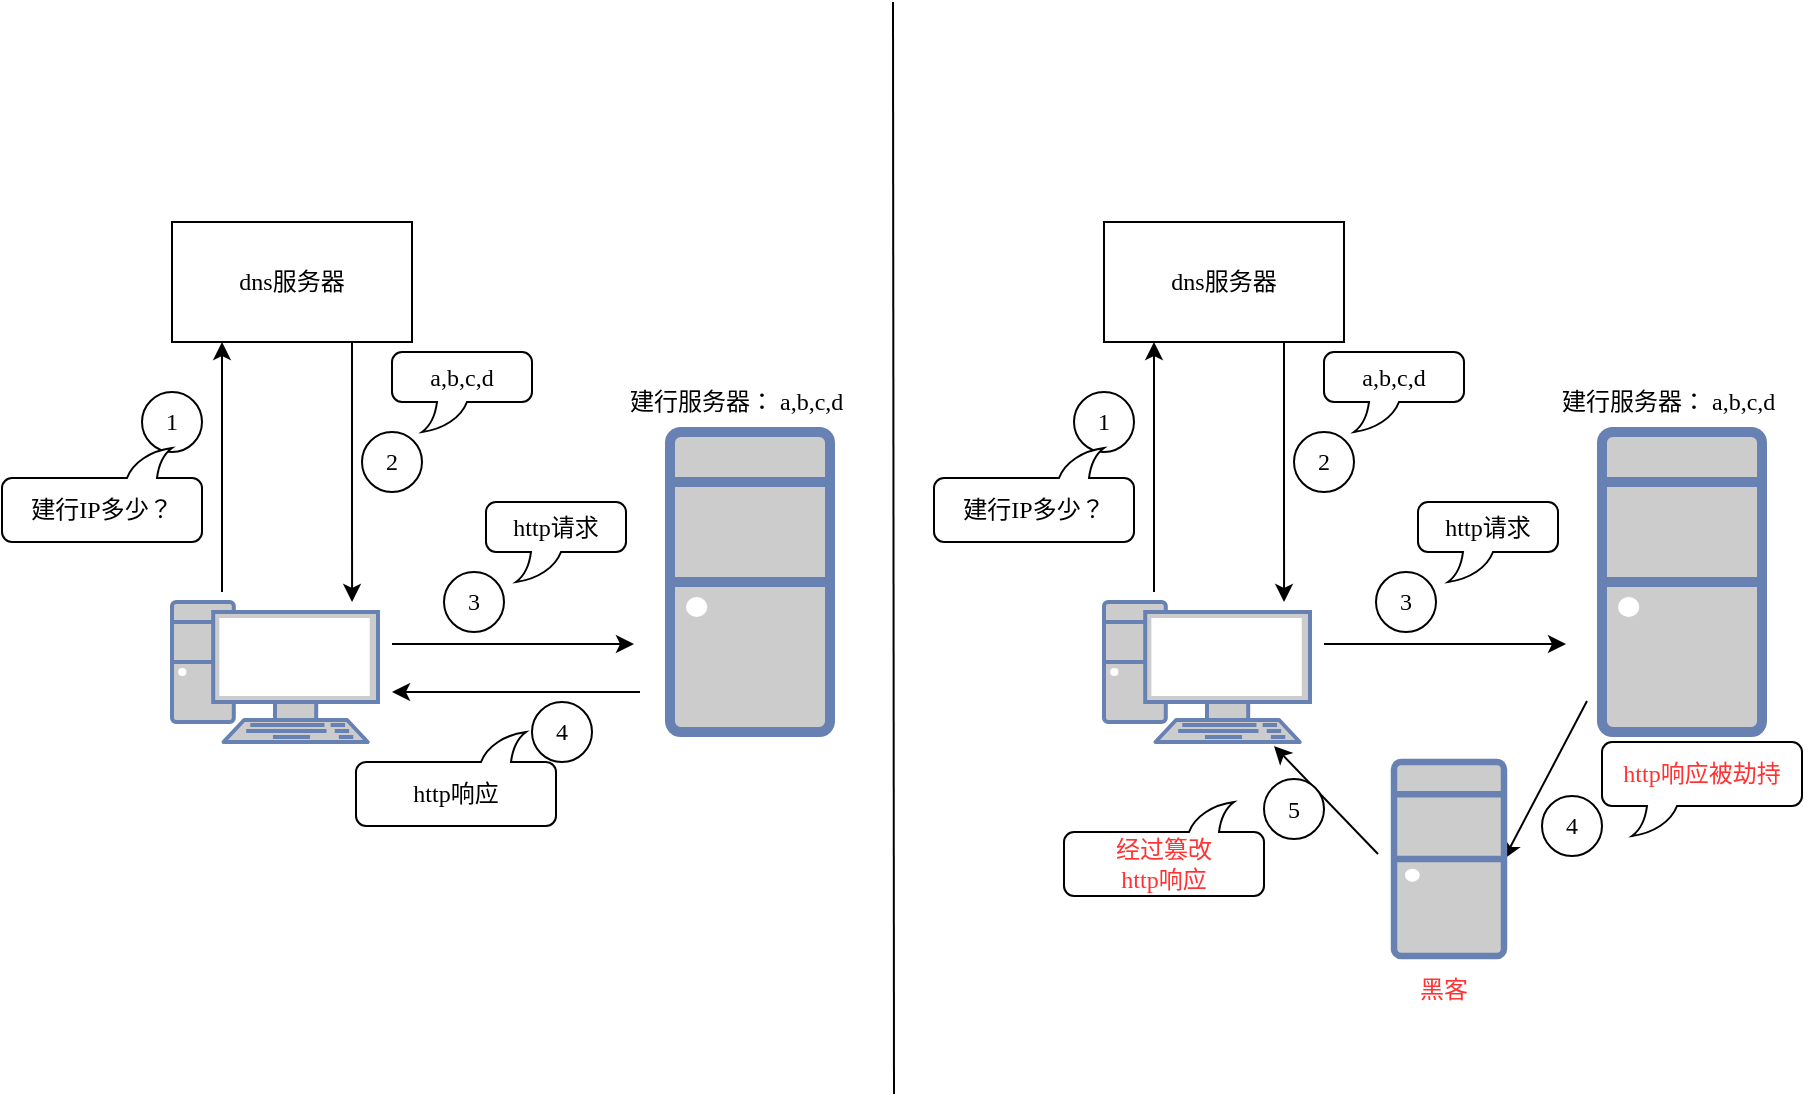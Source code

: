 <mxfile version="12.1.8" type="github" pages="2">
  <diagram id="N_HsQUF1u8040i6pDySw" name="Page-1">
    <mxGraphModel dx="1347" dy="740" grid="0" gridSize="10" guides="1" tooltips="1" connect="1" arrows="1" fold="1" page="0" pageScale="1" pageWidth="827" pageHeight="1169" math="0" shadow="0">
      <root>
        <mxCell id="0"/>
        <mxCell id="1" parent="0"/>
        <mxCell id="oDpjd4YMm7qQCv3SK3J_-13" value="" style="fontColor=#0066CC;verticalAlign=top;verticalLabelPosition=bottom;labelPosition=center;align=center;html=1;outlineConnect=0;fillColor=#CCCCCC;strokeColor=#6881B3;gradientColor=none;gradientDirection=north;strokeWidth=2;shape=mxgraph.networks.pc;shadow=0;" vertex="1" parent="1">
          <mxGeometry x="257" y="420" width="103" height="70" as="geometry"/>
        </mxCell>
        <mxCell id="oDpjd4YMm7qQCv3SK3J_-15" value="dns服务器" style="rounded=0;whiteSpace=wrap;html=1;shadow=0;fontFamily=Verdana;" vertex="1" parent="1">
          <mxGeometry x="257" y="230" width="120" height="60" as="geometry"/>
        </mxCell>
        <mxCell id="oDpjd4YMm7qQCv3SK3J_-40" value="1" style="ellipse;whiteSpace=wrap;html=1;aspect=fixed;shadow=0;fontFamily=Verdana;" vertex="1" parent="1">
          <mxGeometry x="242" y="315" width="30" height="30" as="geometry"/>
        </mxCell>
        <mxCell id="oDpjd4YMm7qQCv3SK3J_-44" value="2" style="ellipse;whiteSpace=wrap;html=1;aspect=fixed;shadow=0;fontFamily=Verdana;" vertex="1" parent="1">
          <mxGeometry x="352" y="335" width="30" height="30" as="geometry"/>
        </mxCell>
        <mxCell id="oDpjd4YMm7qQCv3SK3J_-45" value="建行IP多少？" style="whiteSpace=wrap;html=1;shape=mxgraph.basic.roundRectCallout;dx=30;dy=15;size=5;boundedLbl=1;shadow=0;fontFamily=Verdana;direction=west;" vertex="1" parent="1">
          <mxGeometry x="172" y="343" width="100" height="47" as="geometry"/>
        </mxCell>
        <mxCell id="oDpjd4YMm7qQCv3SK3J_-47" value="a,b,c,d" style="whiteSpace=wrap;html=1;shape=mxgraph.basic.roundRectCallout;dx=30;dy=15;size=5;boundedLbl=1;shadow=0;fontFamily=Verdana;" vertex="1" parent="1">
          <mxGeometry x="367" y="295" width="70" height="40" as="geometry"/>
        </mxCell>
        <mxCell id="oDpjd4YMm7qQCv3SK3J_-48" value="" style="fontColor=#0066CC;verticalAlign=top;verticalLabelPosition=bottom;labelPosition=center;align=center;html=1;outlineConnect=0;fillColor=#CCCCCC;strokeColor=#6881B3;gradientColor=none;gradientDirection=north;strokeWidth=2;shape=mxgraph.networks.desktop_pc;shadow=0;" vertex="1" parent="1">
          <mxGeometry x="506" y="335" width="80" height="150" as="geometry"/>
        </mxCell>
        <mxCell id="oDpjd4YMm7qQCv3SK3J_-50" value="建行服务器： a,b,c,d" style="text;html=1;resizable=0;points=[];autosize=1;align=left;verticalAlign=top;spacingTop=-4;fontFamily=Verdana;" vertex="1" parent="1">
          <mxGeometry x="484" y="310" width="130" height="20" as="geometry"/>
        </mxCell>
        <mxCell id="oDpjd4YMm7qQCv3SK3J_-111" value="" style="endArrow=classic;html=1;fontFamily=Verdana;" edge="1" parent="1">
          <mxGeometry width="50" height="50" relative="1" as="geometry">
            <mxPoint x="367" y="441" as="sourcePoint"/>
            <mxPoint x="488" y="441" as="targetPoint"/>
          </mxGeometry>
        </mxCell>
        <mxCell id="oDpjd4YMm7qQCv3SK3J_-113" value="" style="endArrow=classic;html=1;fontFamily=Verdana;" edge="1" parent="1">
          <mxGeometry width="50" height="50" relative="1" as="geometry">
            <mxPoint x="282" y="415" as="sourcePoint"/>
            <mxPoint x="282" y="290" as="targetPoint"/>
          </mxGeometry>
        </mxCell>
        <mxCell id="oDpjd4YMm7qQCv3SK3J_-114" value="" style="endArrow=classic;html=1;fontFamily=Verdana;exitX=0.75;exitY=1;exitDx=0;exitDy=0;entryX=0.874;entryY=0;entryDx=0;entryDy=0;entryPerimeter=0;" edge="1" parent="1" source="oDpjd4YMm7qQCv3SK3J_-15" target="oDpjd4YMm7qQCv3SK3J_-13">
          <mxGeometry width="50" height="50" relative="1" as="geometry">
            <mxPoint x="317" y="365" as="sourcePoint"/>
            <mxPoint x="367" y="315" as="targetPoint"/>
          </mxGeometry>
        </mxCell>
        <mxCell id="oDpjd4YMm7qQCv3SK3J_-117" value="3" style="ellipse;whiteSpace=wrap;html=1;aspect=fixed;shadow=0;fontFamily=Verdana;" vertex="1" parent="1">
          <mxGeometry x="393" y="405" width="30" height="30" as="geometry"/>
        </mxCell>
        <mxCell id="oDpjd4YMm7qQCv3SK3J_-118" value="http请求" style="whiteSpace=wrap;html=1;shape=mxgraph.basic.roundRectCallout;dx=30;dy=15;size=5;boundedLbl=1;shadow=0;fontFamily=Verdana;" vertex="1" parent="1">
          <mxGeometry x="414" y="370" width="70" height="40" as="geometry"/>
        </mxCell>
        <mxCell id="oDpjd4YMm7qQCv3SK3J_-132" value="" style="endArrow=none;html=1;fontFamily=Verdana;" edge="1" parent="1">
          <mxGeometry width="50" height="50" relative="1" as="geometry">
            <mxPoint x="618" y="666" as="sourcePoint"/>
            <mxPoint x="617.5" y="120" as="targetPoint"/>
          </mxGeometry>
        </mxCell>
        <mxCell id="oDpjd4YMm7qQCv3SK3J_-136" value="" style="fontColor=#0066CC;verticalAlign=top;verticalLabelPosition=bottom;labelPosition=center;align=center;html=1;outlineConnect=0;fillColor=#CCCCCC;strokeColor=#6881B3;gradientColor=none;gradientDirection=north;strokeWidth=2;shape=mxgraph.networks.pc;shadow=0;" vertex="1" parent="1">
          <mxGeometry x="723" y="420" width="103" height="70" as="geometry"/>
        </mxCell>
        <mxCell id="oDpjd4YMm7qQCv3SK3J_-137" value="dns服务器" style="rounded=0;whiteSpace=wrap;html=1;shadow=0;fontFamily=Verdana;" vertex="1" parent="1">
          <mxGeometry x="723" y="230" width="120" height="60" as="geometry"/>
        </mxCell>
        <mxCell id="oDpjd4YMm7qQCv3SK3J_-138" value="1" style="ellipse;whiteSpace=wrap;html=1;aspect=fixed;shadow=0;fontFamily=Verdana;" vertex="1" parent="1">
          <mxGeometry x="708" y="315" width="30" height="30" as="geometry"/>
        </mxCell>
        <mxCell id="oDpjd4YMm7qQCv3SK3J_-139" value="2" style="ellipse;whiteSpace=wrap;html=1;aspect=fixed;shadow=0;fontFamily=Verdana;" vertex="1" parent="1">
          <mxGeometry x="818" y="335" width="30" height="30" as="geometry"/>
        </mxCell>
        <mxCell id="oDpjd4YMm7qQCv3SK3J_-140" value="建行IP多少？" style="whiteSpace=wrap;html=1;shape=mxgraph.basic.roundRectCallout;dx=30;dy=15;size=5;boundedLbl=1;shadow=0;fontFamily=Verdana;direction=west;" vertex="1" parent="1">
          <mxGeometry x="638" y="343" width="100" height="47" as="geometry"/>
        </mxCell>
        <mxCell id="oDpjd4YMm7qQCv3SK3J_-141" value="a,b,c,d" style="whiteSpace=wrap;html=1;shape=mxgraph.basic.roundRectCallout;dx=30;dy=15;size=5;boundedLbl=1;shadow=0;fontFamily=Verdana;" vertex="1" parent="1">
          <mxGeometry x="833" y="295" width="70" height="40" as="geometry"/>
        </mxCell>
        <mxCell id="oDpjd4YMm7qQCv3SK3J_-142" value="" style="fontColor=#0066CC;verticalAlign=top;verticalLabelPosition=bottom;labelPosition=center;align=center;html=1;outlineConnect=0;fillColor=#CCCCCC;strokeColor=#6881B3;gradientColor=none;gradientDirection=north;strokeWidth=2;shape=mxgraph.networks.desktop_pc;shadow=0;" vertex="1" parent="1">
          <mxGeometry x="972" y="335" width="80" height="150" as="geometry"/>
        </mxCell>
        <mxCell id="oDpjd4YMm7qQCv3SK3J_-143" value="" style="endArrow=classic;html=1;fontFamily=Verdana;" edge="1" parent="1">
          <mxGeometry width="50" height="50" relative="1" as="geometry">
            <mxPoint x="833" y="441" as="sourcePoint"/>
            <mxPoint x="954" y="441" as="targetPoint"/>
          </mxGeometry>
        </mxCell>
        <mxCell id="oDpjd4YMm7qQCv3SK3J_-144" value="" style="endArrow=classic;html=1;fontFamily=Verdana;" edge="1" parent="1">
          <mxGeometry width="50" height="50" relative="1" as="geometry">
            <mxPoint x="748" y="415" as="sourcePoint"/>
            <mxPoint x="748" y="290" as="targetPoint"/>
          </mxGeometry>
        </mxCell>
        <mxCell id="oDpjd4YMm7qQCv3SK3J_-145" value="" style="endArrow=classic;html=1;fontFamily=Verdana;exitX=0.75;exitY=1;exitDx=0;exitDy=0;entryX=0.874;entryY=0;entryDx=0;entryDy=0;entryPerimeter=0;" edge="1" parent="1" source="oDpjd4YMm7qQCv3SK3J_-137" target="oDpjd4YMm7qQCv3SK3J_-136">
          <mxGeometry width="50" height="50" relative="1" as="geometry">
            <mxPoint x="783" y="365" as="sourcePoint"/>
            <mxPoint x="833" y="315" as="targetPoint"/>
          </mxGeometry>
        </mxCell>
        <mxCell id="oDpjd4YMm7qQCv3SK3J_-146" value="3" style="ellipse;whiteSpace=wrap;html=1;aspect=fixed;shadow=0;fontFamily=Verdana;" vertex="1" parent="1">
          <mxGeometry x="859" y="405" width="30" height="30" as="geometry"/>
        </mxCell>
        <mxCell id="oDpjd4YMm7qQCv3SK3J_-147" value="http请求" style="whiteSpace=wrap;html=1;shape=mxgraph.basic.roundRectCallout;dx=30;dy=15;size=5;boundedLbl=1;shadow=0;fontFamily=Verdana;" vertex="1" parent="1">
          <mxGeometry x="880" y="370" width="70" height="40" as="geometry"/>
        </mxCell>
        <mxCell id="oDpjd4YMm7qQCv3SK3J_-148" value="建行服务器： a,b,c,d" style="text;html=1;resizable=0;points=[];autosize=1;align=left;verticalAlign=top;spacingTop=-4;fontFamily=Verdana;" vertex="1" parent="1">
          <mxGeometry x="950" y="310" width="130" height="20" as="geometry"/>
        </mxCell>
        <mxCell id="oDpjd4YMm7qQCv3SK3J_-150" value="" style="endArrow=classic;html=1;fontFamily=Verdana;" edge="1" parent="1">
          <mxGeometry width="50" height="50" relative="1" as="geometry">
            <mxPoint x="491" y="465" as="sourcePoint"/>
            <mxPoint x="367" y="465" as="targetPoint"/>
          </mxGeometry>
        </mxCell>
        <mxCell id="oDpjd4YMm7qQCv3SK3J_-151" value="4" style="ellipse;whiteSpace=wrap;html=1;aspect=fixed;shadow=0;fontFamily=Verdana;" vertex="1" parent="1">
          <mxGeometry x="437" y="470" width="30" height="30" as="geometry"/>
        </mxCell>
        <mxCell id="oDpjd4YMm7qQCv3SK3J_-152" value="http响应" style="whiteSpace=wrap;html=1;shape=mxgraph.basic.roundRectCallout;dx=30;dy=15;size=5;boundedLbl=1;shadow=0;fontFamily=Verdana;direction=west;" vertex="1" parent="1">
          <mxGeometry x="349" y="485" width="100" height="47" as="geometry"/>
        </mxCell>
        <mxCell id="oDpjd4YMm7qQCv3SK3J_-153" value="" style="endArrow=classic;html=1;fontFamily=Verdana;entryX=1;entryY=0.5;entryDx=0;entryDy=0;entryPerimeter=0;" edge="1" parent="1" target="oDpjd4YMm7qQCv3SK3J_-156">
          <mxGeometry width="50" height="50" relative="1" as="geometry">
            <mxPoint x="964.5" y="469.5" as="sourcePoint"/>
            <mxPoint x="919.5" y="530.5" as="targetPoint"/>
          </mxGeometry>
        </mxCell>
        <mxCell id="oDpjd4YMm7qQCv3SK3J_-154" value="4" style="ellipse;whiteSpace=wrap;html=1;aspect=fixed;shadow=0;fontFamily=Verdana;" vertex="1" parent="1">
          <mxGeometry x="942" y="517" width="30" height="30" as="geometry"/>
        </mxCell>
        <mxCell id="oDpjd4YMm7qQCv3SK3J_-155" value="&lt;font color=&quot;#ff3333&quot;&gt;http响应被劫持&lt;/font&gt;" style="whiteSpace=wrap;html=1;shape=mxgraph.basic.roundRectCallout;dx=30;dy=15;size=5;boundedLbl=1;shadow=0;fontFamily=Verdana;direction=east;" vertex="1" parent="1">
          <mxGeometry x="972" y="490" width="100" height="47" as="geometry"/>
        </mxCell>
        <mxCell id="oDpjd4YMm7qQCv3SK3J_-156" value="" style="fontColor=#0066CC;verticalAlign=top;verticalLabelPosition=bottom;labelPosition=center;align=center;html=1;outlineConnect=0;fillColor=#CCCCCC;strokeColor=#6881B3;gradientColor=none;gradientDirection=north;strokeWidth=2;shape=mxgraph.networks.desktop_pc;shadow=0;" vertex="1" parent="1">
          <mxGeometry x="868" y="500" width="55" height="97" as="geometry"/>
        </mxCell>
        <mxCell id="oDpjd4YMm7qQCv3SK3J_-158" value="&lt;font color=&quot;#ff3333&quot;&gt;黑客&lt;/font&gt;" style="text;html=1;resizable=0;points=[];autosize=1;align=left;verticalAlign=top;spacingTop=-4;fontFamily=Verdana;" vertex="1" parent="1">
          <mxGeometry x="878.5" y="604" width="34" height="14" as="geometry"/>
        </mxCell>
        <mxCell id="oDpjd4YMm7qQCv3SK3J_-159" value="" style="endArrow=classic;html=1;fontFamily=Verdana;" edge="1" parent="1">
          <mxGeometry width="50" height="50" relative="1" as="geometry">
            <mxPoint x="860" y="546" as="sourcePoint"/>
            <mxPoint x="808" y="492" as="targetPoint"/>
          </mxGeometry>
        </mxCell>
        <mxCell id="oDpjd4YMm7qQCv3SK3J_-161" value="5" style="ellipse;whiteSpace=wrap;html=1;aspect=fixed;shadow=0;fontFamily=Verdana;" vertex="1" parent="1">
          <mxGeometry x="803" y="508.5" width="30" height="30" as="geometry"/>
        </mxCell>
        <mxCell id="oDpjd4YMm7qQCv3SK3J_-162" value="&lt;font color=&quot;#ff3333&quot;&gt;经过篡改&lt;br&gt;http响应&lt;/font&gt;" style="whiteSpace=wrap;html=1;shape=mxgraph.basic.roundRectCallout;dx=30;dy=15;size=5;boundedLbl=1;shadow=0;fontFamily=Verdana;direction=west;" vertex="1" parent="1">
          <mxGeometry x="703" y="520" width="100" height="47" as="geometry"/>
        </mxCell>
      </root>
    </mxGraphModel>
  </diagram>
  <diagram id="n3gDvpbZbnbl9lK_7ll6" name="Page-2">
    <mxGraphModel dx="1347" dy="789" grid="1" gridSize="10" guides="1" tooltips="1" connect="1" arrows="1" fold="1" page="1" pageScale="1" pageWidth="827" pageHeight="1169" math="0" shadow="0">
      <root>
        <mxCell id="PN9tszQQ0zio1s24lTg7-0"/>
        <mxCell id="PN9tszQQ0zio1s24lTg7-1" parent="PN9tszQQ0zio1s24lTg7-0"/>
      </root>
    </mxGraphModel>
  </diagram>
</mxfile>
